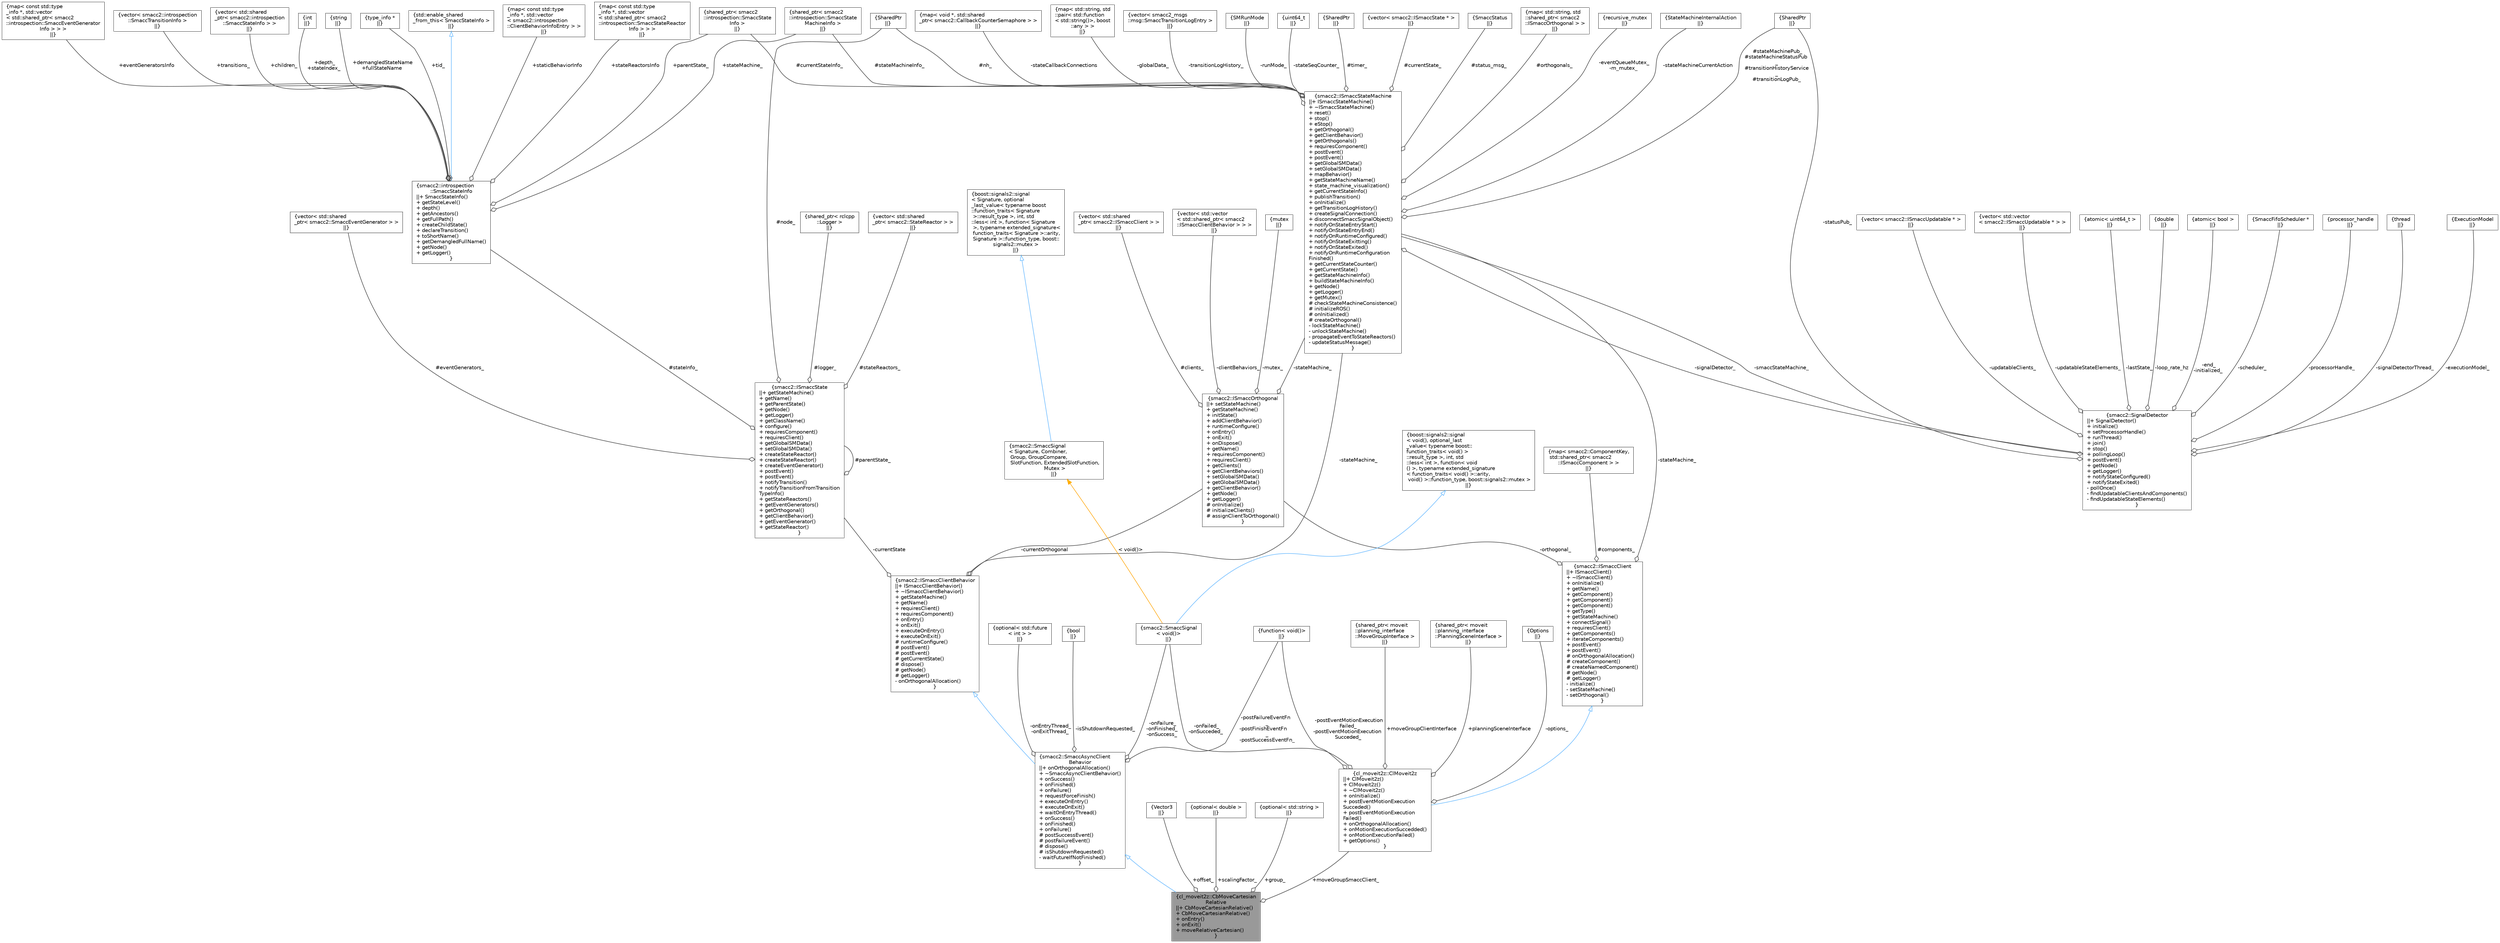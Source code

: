 digraph "cl_moveit2z::CbMoveCartesianRelative"
{
 // LATEX_PDF_SIZE
  bgcolor="transparent";
  edge [fontname=Helvetica,fontsize=10,labelfontname=Helvetica,labelfontsize=10];
  node [fontname=Helvetica,fontsize=10,shape=box,height=0.2,width=0.4];
  Node1 [label="{cl_moveit2z::CbMoveCartesian\lRelative\n||+ CbMoveCartesianRelative()\l+ CbMoveCartesianRelative()\l+ onEntry()\l+ onExit()\l+ moveRelativeCartesian()\l}",height=0.2,width=0.4,color="gray40", fillcolor="grey60", style="filled", fontcolor="black",tooltip=" "];
  Node2 -> Node1 [dir="back",color="steelblue1",style="solid",arrowtail="onormal"];
  Node2 [label="{smacc2::SmaccAsyncClient\lBehavior\n||+ onOrthogonalAllocation()\l+ ~SmaccAsyncClientBehavior()\l+ onSuccess()\l+ onFinished()\l+ onFailure()\l+ requestForceFinish()\l+ executeOnEntry()\l+ executeOnExit()\l+ waitOnEntryThread()\l+ onSuccess()\l+ onFinished()\l+ onFailure()\l# postSuccessEvent()\l# postFailureEvent()\l# dispose()\l# isShutdownRequested()\l- waitFutureIfNotFinished()\l}",height=0.2,width=0.4,color="gray40", fillcolor="white", style="filled",URL="$classsmacc2_1_1SmaccAsyncClientBehavior.html",tooltip=" "];
  Node3 -> Node2 [dir="back",color="steelblue1",style="solid",arrowtail="onormal"];
  Node3 [label="{smacc2::ISmaccClientBehavior\n||+ ISmaccClientBehavior()\l+ ~ISmaccClientBehavior()\l+ getStateMachine()\l+ getName()\l+ requiresClient()\l+ requiresComponent()\l+ onEntry()\l+ onExit()\l+ executeOnEntry()\l+ executeOnExit()\l# runtimeConfigure()\l# postEvent()\l# postEvent()\l# getCurrentState()\l# dispose()\l# getNode()\l# getLogger()\l- onOrthogonalAllocation()\l}",height=0.2,width=0.4,color="gray40", fillcolor="white", style="filled",URL="$classsmacc2_1_1ISmaccClientBehavior.html",tooltip=" "];
  Node4 -> Node3 [color="grey25",style="solid",label=" -stateMachine_" ,arrowhead="odiamond"];
  Node4 [label="{smacc2::ISmaccStateMachine\n||+ ISmaccStateMachine()\l+ ~ISmaccStateMachine()\l+ reset()\l+ stop()\l+ eStop()\l+ getOrthogonal()\l+ getClientBehavior()\l+ getOrthogonals()\l+ requiresComponent()\l+ postEvent()\l+ postEvent()\l+ getGlobalSMData()\l+ setGlobalSMData()\l+ mapBehavior()\l+ getStateMachineName()\l+ state_machine_visualization()\l+ getCurrentStateInfo()\l+ publishTransition()\l+ onInitialize()\l+ getTransitionLogHistory()\l+ createSignalConnection()\l+ disconnectSmaccSignalObject()\l+ notifyOnStateEntryStart()\l+ notifyOnStateEntryEnd()\l+ notifyOnRuntimeConfigured()\l+ notifyOnStateExitting()\l+ notifyOnStateExited()\l+ notifyOnRuntimeConfiguration\lFinished()\l+ getCurrentStateCounter()\l+ getCurrentState()\l+ getStateMachineInfo()\l+ buildStateMachineInfo()\l+ getNode()\l+ getLogger()\l+ getMutex()\l# checkStateMachineConsistence()\l# initializeROS()\l# onInitialized()\l# createOrthogonal()\l- lockStateMachine()\l- unlockStateMachine()\l- propagateEventToStateReactors()\l- updateStatusMessage()\l}",height=0.2,width=0.4,color="gray40", fillcolor="white", style="filled",URL="$classsmacc2_1_1ISmaccStateMachine.html",tooltip=" "];
  Node5 -> Node4 [color="grey25",style="solid",label=" #nh_" ,arrowhead="odiamond"];
  Node5 [label="{SharedPtr\n||}",height=0.2,width=0.4,color="gray40", fillcolor="white", style="filled",tooltip=" "];
  Node6 -> Node4 [color="grey25",style="solid",label=" #timer_" ,arrowhead="odiamond"];
  Node6 [label="{SharedPtr\n||}",height=0.2,width=0.4,color="gray40", fillcolor="white", style="filled",tooltip=" "];
  Node7 -> Node4 [color="grey25",style="solid",label=" #stateMachinePub_\n#stateMachineStatusPub\l_\n#transitionHistoryService\l_\n#transitionLogPub_" ,arrowhead="odiamond"];
  Node7 [label="{SharedPtr\n||}",height=0.2,width=0.4,color="gray40", fillcolor="white", style="filled",tooltip=" "];
  Node8 -> Node4 [color="grey25",style="solid",label=" #currentState_" ,arrowhead="odiamond"];
  Node8 [label="{vector\< smacc2::ISmaccState * \>\n||}",height=0.2,width=0.4,color="gray40", fillcolor="white", style="filled",tooltip=" "];
  Node9 -> Node4 [color="grey25",style="solid",label=" #currentStateInfo_" ,arrowhead="odiamond"];
  Node9 [label="{shared_ptr\< smacc2\l::introspection::SmaccState\lInfo \>\n||}",height=0.2,width=0.4,color="gray40", fillcolor="white", style="filled",tooltip=" "];
  Node10 -> Node4 [color="grey25",style="solid",label=" #status_msg_" ,arrowhead="odiamond"];
  Node10 [label="{SmaccStatus\n||}",height=0.2,width=0.4,color="gray40", fillcolor="white", style="filled",tooltip=" "];
  Node11 -> Node4 [color="grey25",style="solid",label=" #orthogonals_" ,arrowhead="odiamond"];
  Node11 [label="{map\< std::string, std\l::shared_ptr\< smacc2\l::ISmaccOrthogonal \> \>\n||}",height=0.2,width=0.4,color="gray40", fillcolor="white", style="filled",tooltip=" "];
  Node12 -> Node4 [color="grey25",style="solid",label=" #stateMachineInfo_" ,arrowhead="odiamond"];
  Node12 [label="{shared_ptr\< smacc2\l::introspection::SmaccState\lMachineInfo \>\n||}",height=0.2,width=0.4,color="gray40", fillcolor="white", style="filled",tooltip=" "];
  Node13 -> Node4 [color="grey25",style="solid",label=" -eventQueueMutex_\n-m_mutex_" ,arrowhead="odiamond"];
  Node13 [label="{recursive_mutex\n||}",height=0.2,width=0.4,color="gray40", fillcolor="white", style="filled",tooltip=" "];
  Node14 -> Node4 [color="grey25",style="solid",label=" -stateMachineCurrentAction" ,arrowhead="odiamond"];
  Node14 [label="{StateMachineInternalAction\n||}",height=0.2,width=0.4,color="gray40", fillcolor="white", style="filled",tooltip=" "];
  Node15 -> Node4 [color="grey25",style="solid",label=" -stateCallbackConnections" ,arrowhead="odiamond"];
  Node15 [label="{map\< void *, std::shared\l_ptr\< smacc2::CallbackCounterSemaphore \> \>\n||}",height=0.2,width=0.4,color="gray40", fillcolor="white", style="filled",tooltip=" "];
  Node16 -> Node4 [color="grey25",style="solid",label=" -globalData_" ,arrowhead="odiamond"];
  Node16 [label="{map\< std::string, std\l::pair\< std::function\l\< std::string()\>, boost\l::any \> \>\n||}",height=0.2,width=0.4,color="gray40", fillcolor="white", style="filled",tooltip=" "];
  Node17 -> Node4 [color="grey25",style="solid",label=" -transitionLogHistory_" ,arrowhead="odiamond"];
  Node17 [label="{vector\< smacc2_msgs\l::msg::SmaccTransitionLogEntry \>\n||}",height=0.2,width=0.4,color="gray40", fillcolor="white", style="filled",tooltip=" "];
  Node18 -> Node4 [color="grey25",style="solid",label=" -runMode_" ,arrowhead="odiamond"];
  Node18 [label="{SMRunMode\n||}",height=0.2,width=0.4,color="gray40", fillcolor="white", style="filled",tooltip=" "];
  Node19 -> Node4 [color="grey25",style="solid",label=" -signalDetector_" ,arrowhead="odiamond"];
  Node19 [label="{smacc2::SignalDetector\n||+ SignalDetector()\l+ initialize()\l+ setProcessorHandle()\l+ runThread()\l+ join()\l+ stop()\l+ pollingLoop()\l+ postEvent()\l+ getNode()\l+ getLogger()\l+ notifyStateConfigured()\l+ notifyStateExited()\l- pollOnce()\l- findUpdatableClientsAndComponents()\l- findUpdatableStateElements()\l}",height=0.2,width=0.4,color="gray40", fillcolor="white", style="filled",URL="$classsmacc2_1_1SignalDetector.html",tooltip=" "];
  Node4 -> Node19 [color="grey25",style="solid",label=" -smaccStateMachine_" ,arrowhead="odiamond"];
  Node20 -> Node19 [color="grey25",style="solid",label=" -updatableClients_" ,arrowhead="odiamond"];
  Node20 [label="{vector\< smacc2::ISmaccUpdatable * \>\n||}",height=0.2,width=0.4,color="gray40", fillcolor="white", style="filled",tooltip=" "];
  Node21 -> Node19 [color="grey25",style="solid",label=" -updatableStateElements_" ,arrowhead="odiamond"];
  Node21 [label="{vector\< std::vector\l\< smacc2::ISmaccUpdatable * \> \>\n||}",height=0.2,width=0.4,color="gray40", fillcolor="white", style="filled",tooltip=" "];
  Node22 -> Node19 [color="grey25",style="solid",label=" -lastState_" ,arrowhead="odiamond"];
  Node22 [label="{atomic\< uint64_t \>\n||}",height=0.2,width=0.4,color="gray40", fillcolor="white", style="filled",tooltip=" "];
  Node23 -> Node19 [color="grey25",style="solid",label=" -loop_rate_hz" ,arrowhead="odiamond"];
  Node23 [label="{double\n||}",height=0.2,width=0.4,color="gray40", fillcolor="white", style="filled",tooltip=" "];
  Node24 -> Node19 [color="grey25",style="solid",label=" -end_\n-initialized_" ,arrowhead="odiamond"];
  Node24 [label="{atomic\< bool \>\n||}",height=0.2,width=0.4,color="gray40", fillcolor="white", style="filled",tooltip=" "];
  Node7 -> Node19 [color="grey25",style="solid",label=" -statusPub_" ,arrowhead="odiamond"];
  Node25 -> Node19 [color="grey25",style="solid",label=" -scheduler_" ,arrowhead="odiamond"];
  Node25 [label="{SmaccFifoScheduler *\n||}",height=0.2,width=0.4,color="gray40", fillcolor="white", style="filled",tooltip=" "];
  Node26 -> Node19 [color="grey25",style="solid",label=" -processorHandle_" ,arrowhead="odiamond"];
  Node26 [label="{processor_handle\n||}",height=0.2,width=0.4,color="gray40", fillcolor="white", style="filled",tooltip=" "];
  Node27 -> Node19 [color="grey25",style="solid",label=" -signalDetectorThread_" ,arrowhead="odiamond"];
  Node27 [label="{thread\n||}",height=0.2,width=0.4,color="gray40", fillcolor="white", style="filled",tooltip=" "];
  Node28 -> Node19 [color="grey25",style="solid",label=" -executionModel_" ,arrowhead="odiamond"];
  Node28 [label="{ExecutionModel\n||}",height=0.2,width=0.4,color="gray40", fillcolor="white", style="filled",tooltip=" "];
  Node29 -> Node4 [color="grey25",style="solid",label=" -stateSeqCounter_" ,arrowhead="odiamond"];
  Node29 [label="{uint64_t\n||}",height=0.2,width=0.4,color="gray40", fillcolor="white", style="filled",tooltip=" "];
  Node30 -> Node3 [color="grey25",style="solid",label=" -currentState" ,arrowhead="odiamond"];
  Node30 [label="{smacc2::ISmaccState\n||+ getStateMachine()\l+ getName()\l+ getParentState()\l+ getNode()\l+ getLogger()\l+ getClassName()\l+ configure()\l+ requiresComponent()\l+ requiresClient()\l+ getGlobalSMData()\l+ setGlobalSMData()\l+ createStateReactor()\l+ createStateReactor()\l+ createEventGenerator()\l+ postEvent()\l+ postEvent()\l+ notifyTransition()\l+ notifyTransitionFromTransition\lTypeInfo()\l+ getStateReactors()\l+ getEventGenerators()\l+ getOrthogonal()\l+ getClientBehavior()\l+ getEventGenerator()\l+ getStateReactor()\l}",height=0.2,width=0.4,color="gray40", fillcolor="white", style="filled",URL="$classsmacc2_1_1ISmaccState.html",tooltip=" "];
  Node5 -> Node30 [color="grey25",style="solid",label=" #node_" ,arrowhead="odiamond"];
  Node31 -> Node30 [color="grey25",style="solid",label=" #logger_" ,arrowhead="odiamond"];
  Node31 [label="{shared_ptr\< rclcpp\l::Logger \>\n||}",height=0.2,width=0.4,color="gray40", fillcolor="white", style="filled",tooltip=" "];
  Node32 -> Node30 [color="grey25",style="solid",label=" #stateReactors_" ,arrowhead="odiamond"];
  Node32 [label="{vector\< std::shared\l_ptr\< smacc2::StateReactor \> \>\n||}",height=0.2,width=0.4,color="gray40", fillcolor="white", style="filled",tooltip=" "];
  Node33 -> Node30 [color="grey25",style="solid",label=" #eventGenerators_" ,arrowhead="odiamond"];
  Node33 [label="{vector\< std::shared\l_ptr\< smacc2::SmaccEventGenerator \> \>\n||}",height=0.2,width=0.4,color="gray40", fillcolor="white", style="filled",tooltip=" "];
  Node30 -> Node30 [color="grey25",style="solid",label=" #parentState_" ,arrowhead="odiamond"];
  Node34 -> Node30 [color="grey25",style="solid",label=" #stateInfo_" ,arrowhead="odiamond"];
  Node34 [label="{smacc2::introspection\l::SmaccStateInfo\n||+ SmaccStateInfo()\l+ getStateLevel()\l+ depth()\l+ getAncestors()\l+ getFullPath()\l+ createChildState()\l+ declareTransition()\l+ toShortName()\l+ getDemangledFullName()\l+ getNode()\l+ getLogger()\l}",height=0.2,width=0.4,color="gray40", fillcolor="white", style="filled",URL="$classsmacc2_1_1introspection_1_1SmaccStateInfo.html",tooltip=" "];
  Node35 -> Node34 [dir="back",color="steelblue1",style="solid",arrowtail="onormal"];
  Node35 [label="{std::enable_shared\l_from_this\< SmaccStateInfo \>\n||}",height=0.2,width=0.4,color="gray40", fillcolor="white", style="filled",tooltip=" "];
  Node36 -> Node34 [color="grey25",style="solid",label=" +staticBehaviorInfo" ,arrowhead="odiamond"];
  Node36 [label="{map\< const std::type\l_info *, std::vector\l\< smacc2::introspection\l::ClientBehaviorInfoEntry \> \>\n||}",height=0.2,width=0.4,color="gray40", fillcolor="white", style="filled",tooltip=" "];
  Node37 -> Node34 [color="grey25",style="solid",label=" +stateReactorsInfo" ,arrowhead="odiamond"];
  Node37 [label="{map\< const std::type\l_info *, std::vector\l\< std::shared_ptr\< smacc2\l::introspection::SmaccStateReactor\lInfo \> \> \>\n||}",height=0.2,width=0.4,color="gray40", fillcolor="white", style="filled",tooltip=" "];
  Node38 -> Node34 [color="grey25",style="solid",label=" +eventGeneratorsInfo" ,arrowhead="odiamond"];
  Node38 [label="{map\< const std::type\l_info *, std::vector\l\< std::shared_ptr\< smacc2\l::introspection::SmaccEventGenerator\lInfo \> \> \>\n||}",height=0.2,width=0.4,color="gray40", fillcolor="white", style="filled",tooltip=" "];
  Node39 -> Node34 [color="grey25",style="solid",label=" +depth_\n+stateIndex_" ,arrowhead="odiamond"];
  Node39 [label="{int\n||}",height=0.2,width=0.4,color="gray40", fillcolor="white", style="filled",tooltip=" "];
  Node40 -> Node34 [color="grey25",style="solid",label=" +demangledStateName\n+fullStateName" ,arrowhead="odiamond"];
  Node40 [label="{string\n||}",height=0.2,width=0.4,color="gray40", fillcolor="white", style="filled",tooltip=" "];
  Node12 -> Node34 [color="grey25",style="solid",label=" +stateMachine_" ,arrowhead="odiamond"];
  Node9 -> Node34 [color="grey25",style="solid",label=" +parentState_" ,arrowhead="odiamond"];
  Node41 -> Node34 [color="grey25",style="solid",label=" +transitions_" ,arrowhead="odiamond"];
  Node41 [label="{vector\< smacc2::introspection\l::SmaccTransitionInfo \>\n||}",height=0.2,width=0.4,color="gray40", fillcolor="white", style="filled",tooltip=" "];
  Node42 -> Node34 [color="grey25",style="solid",label=" +children_" ,arrowhead="odiamond"];
  Node42 [label="{vector\< std::shared\l_ptr\< smacc2::introspection\l::SmaccStateInfo \> \>\n||}",height=0.2,width=0.4,color="gray40", fillcolor="white", style="filled",tooltip=" "];
  Node43 -> Node34 [color="grey25",style="solid",label=" +tid_" ,arrowhead="odiamond"];
  Node43 [label="{type_info *\n||}",height=0.2,width=0.4,color="gray40", fillcolor="white", style="filled",tooltip=" "];
  Node44 -> Node3 [color="grey25",style="solid",label=" -currentOrthogonal" ,arrowhead="odiamond"];
  Node44 [label="{smacc2::ISmaccOrthogonal\n||+ setStateMachine()\l+ getStateMachine()\l+ initState()\l+ addClientBehavior()\l+ runtimeConfigure()\l+ onEntry()\l+ onExit()\l+ onDispose()\l+ getName()\l+ requiresComponent()\l+ requiresClient()\l+ getClients()\l+ getClientBehaviors()\l+ setGlobalSMData()\l+ getGlobalSMData()\l+ getClientBehavior()\l+ getNode()\l+ getLogger()\l# onInitialize()\l# initializeClients()\l# assignClientToOrthogonal()\l}",height=0.2,width=0.4,color="gray40", fillcolor="white", style="filled",URL="$classsmacc2_1_1ISmaccOrthogonal.html",tooltip=" "];
  Node45 -> Node44 [color="grey25",style="solid",label=" #clients_" ,arrowhead="odiamond"];
  Node45 [label="{vector\< std::shared\l_ptr\< smacc2::ISmaccClient \> \>\n||}",height=0.2,width=0.4,color="gray40", fillcolor="white", style="filled",tooltip=" "];
  Node4 -> Node44 [color="grey25",style="solid",label=" -stateMachine_" ,arrowhead="odiamond"];
  Node46 -> Node44 [color="grey25",style="solid",label=" -clientBehaviors_" ,arrowhead="odiamond"];
  Node46 [label="{vector\< std::vector\l\< std::shared_ptr\< smacc2\l::ISmaccClientBehavior \> \> \>\n||}",height=0.2,width=0.4,color="gray40", fillcolor="white", style="filled",tooltip=" "];
  Node47 -> Node44 [color="grey25",style="solid",label=" -mutex_" ,arrowhead="odiamond"];
  Node47 [label="{mutex\n||}",height=0.2,width=0.4,color="gray40", fillcolor="white", style="filled",tooltip=" "];
  Node48 -> Node2 [color="grey25",style="solid",label=" -onEntryThread_\n-onExitThread_" ,arrowhead="odiamond"];
  Node48 [label="{optional\< std::future\l\< int \> \>\n||}",height=0.2,width=0.4,color="gray40", fillcolor="white", style="filled",tooltip=" "];
  Node49 -> Node2 [color="grey25",style="solid",label=" -postFailureEventFn\l_\n-postFinishEventFn\l_\n-postSuccessEventFn_" ,arrowhead="odiamond"];
  Node49 [label="{function\< void()\>\n||}",height=0.2,width=0.4,color="gray40", fillcolor="white", style="filled",tooltip=" "];
  Node50 -> Node2 [color="grey25",style="solid",label=" -onFailure_\n-onFinished_\n-onSuccess_" ,arrowhead="odiamond"];
  Node50 [label="{smacc2::SmaccSignal\l\< void()\>\n||}",height=0.2,width=0.4,color="gray40", fillcolor="white", style="filled",URL="$classsmacc2_1_1SmaccSignal.html",tooltip=" "];
  Node51 -> Node50 [dir="back",color="steelblue1",style="solid",arrowtail="onormal"];
  Node51 [label="{boost::signals2::signal\l\< void(), optional_last\l_value\< typename boost::\lfunction_traits\< void() \>\l::result_type \>, int, std\l::less\< int \>, function\< void\l() \>, typename extended_signature\l\< function_traits\< void() \>::arity,\l void() \>::function_type, boost::signals2::mutex \>\n||}",height=0.2,width=0.4,color="gray40", fillcolor="white", style="filled",tooltip=" "];
  Node52 -> Node50 [dir="back",color="orange",style="solid",label=" \< void()\>" ];
  Node52 [label="{smacc2::SmaccSignal\l\< Signature, Combiner,\l Group, GroupCompare,\l SlotFunction, ExtendedSlotFunction,\l Mutex \>\n||}",height=0.2,width=0.4,color="gray40", fillcolor="white", style="filled",URL="$classsmacc2_1_1SmaccSignal.html",tooltip=" "];
  Node53 -> Node52 [dir="back",color="steelblue1",style="solid",arrowtail="onormal"];
  Node53 [label="{boost::signals2::signal\l\< Signature, optional\l_last_value\< typename boost\l::function_traits\< Signature\l \>::result_type \>, int, std\l::less\< int \>, function\< Signature\l \>, typename extended_signature\<\l function_traits\< Signature \>::arity,\l Signature \>::function_type, boost::\lsignals2::mutex \>\n||}",height=0.2,width=0.4,color="gray40", fillcolor="white", style="filled",tooltip=" "];
  Node54 -> Node2 [color="grey25",style="solid",label=" -isShutdownRequested_" ,arrowhead="odiamond"];
  Node54 [label="{bool\n||}",height=0.2,width=0.4,color="gray40", fillcolor="white", style="filled",URL="$classbool.html",tooltip=" "];
  Node55 -> Node1 [color="grey25",style="solid",label=" +offset_" ,arrowhead="odiamond"];
  Node55 [label="{Vector3\n||}",height=0.2,width=0.4,color="gray40", fillcolor="white", style="filled",tooltip=" "];
  Node56 -> Node1 [color="grey25",style="solid",label=" +scalingFactor_" ,arrowhead="odiamond"];
  Node56 [label="{optional\< double \>\n||}",height=0.2,width=0.4,color="gray40", fillcolor="white", style="filled",tooltip=" "];
  Node57 -> Node1 [color="grey25",style="solid",label=" +group_" ,arrowhead="odiamond"];
  Node57 [label="{optional\< std::string \>\n||}",height=0.2,width=0.4,color="gray40", fillcolor="white", style="filled",tooltip=" "];
  Node58 -> Node1 [color="grey25",style="solid",label=" +moveGroupSmaccClient_" ,arrowhead="odiamond"];
  Node58 [label="{cl_moveit2z::ClMoveit2z\n||+ ClMoveit2z()\l+ ClMoveit2z()\l+ ~ClMoveit2z()\l+ onInitialize()\l+ postEventMotionExecution\lSucceded()\l+ postEventMotionExecution\lFailed()\l+ onOrthogonalAllocation()\l+ onMotionExecutionSuccedded()\l+ onMotionExecutionFailed()\l+ getOptions()\l}",height=0.2,width=0.4,color="gray40", fillcolor="white", style="filled",URL="$classcl__moveit2z_1_1ClMoveit2z.html",tooltip=" "];
  Node59 -> Node58 [dir="back",color="steelblue1",style="solid",arrowtail="onormal"];
  Node59 [label="{smacc2::ISmaccClient\n||+ ISmaccClient()\l+ ~ISmaccClient()\l+ onInitialize()\l+ getName()\l+ getComponent()\l+ getComponent()\l+ getComponent()\l+ getType()\l+ getStateMachine()\l+ connectSignal()\l+ requiresClient()\l+ getComponents()\l+ iterateComponents()\l+ postEvent()\l+ postEvent()\l# onOrthogonalAllocation()\l# createComponent()\l# createNamedComponent()\l# getNode()\l# getLogger()\l- initialize()\l- setStateMachine()\l- setOrthogonal()\l}",height=0.2,width=0.4,color="gray40", fillcolor="white", style="filled",URL="$classsmacc2_1_1ISmaccClient.html",tooltip=" "];
  Node60 -> Node59 [color="grey25",style="solid",label=" #components_" ,arrowhead="odiamond"];
  Node60 [label="{map\< smacc2::ComponentKey,\l std::shared_ptr\< smacc2\l::ISmaccComponent \> \>\n||}",height=0.2,width=0.4,color="gray40", fillcolor="white", style="filled",tooltip=" "];
  Node4 -> Node59 [color="grey25",style="solid",label=" -stateMachine_" ,arrowhead="odiamond"];
  Node44 -> Node59 [color="grey25",style="solid",label=" -orthogonal_" ,arrowhead="odiamond"];
  Node61 -> Node58 [color="grey25",style="solid",label=" +moveGroupClientInterface" ,arrowhead="odiamond"];
  Node61 [label="{shared_ptr\< moveit\l::planning_interface\l::MoveGroupInterface \>\n||}",height=0.2,width=0.4,color="gray40", fillcolor="white", style="filled",tooltip=" "];
  Node62 -> Node58 [color="grey25",style="solid",label=" +planningSceneInterface" ,arrowhead="odiamond"];
  Node62 [label="{shared_ptr\< moveit\l::planning_interface\l::PlanningSceneInterface \>\n||}",height=0.2,width=0.4,color="gray40", fillcolor="white", style="filled",tooltip=" "];
  Node49 -> Node58 [color="grey25",style="solid",label=" -postEventMotionExecution\lFailed_\n-postEventMotionExecution\lSucceded_" ,arrowhead="odiamond"];
  Node50 -> Node58 [color="grey25",style="solid",label=" -onFailed_\n-onSucceded_" ,arrowhead="odiamond"];
  Node63 -> Node58 [color="grey25",style="solid",label=" -options_" ,arrowhead="odiamond"];
  Node63 [label="{Options\n||}",height=0.2,width=0.4,color="gray40", fillcolor="white", style="filled",tooltip=" "];
}
